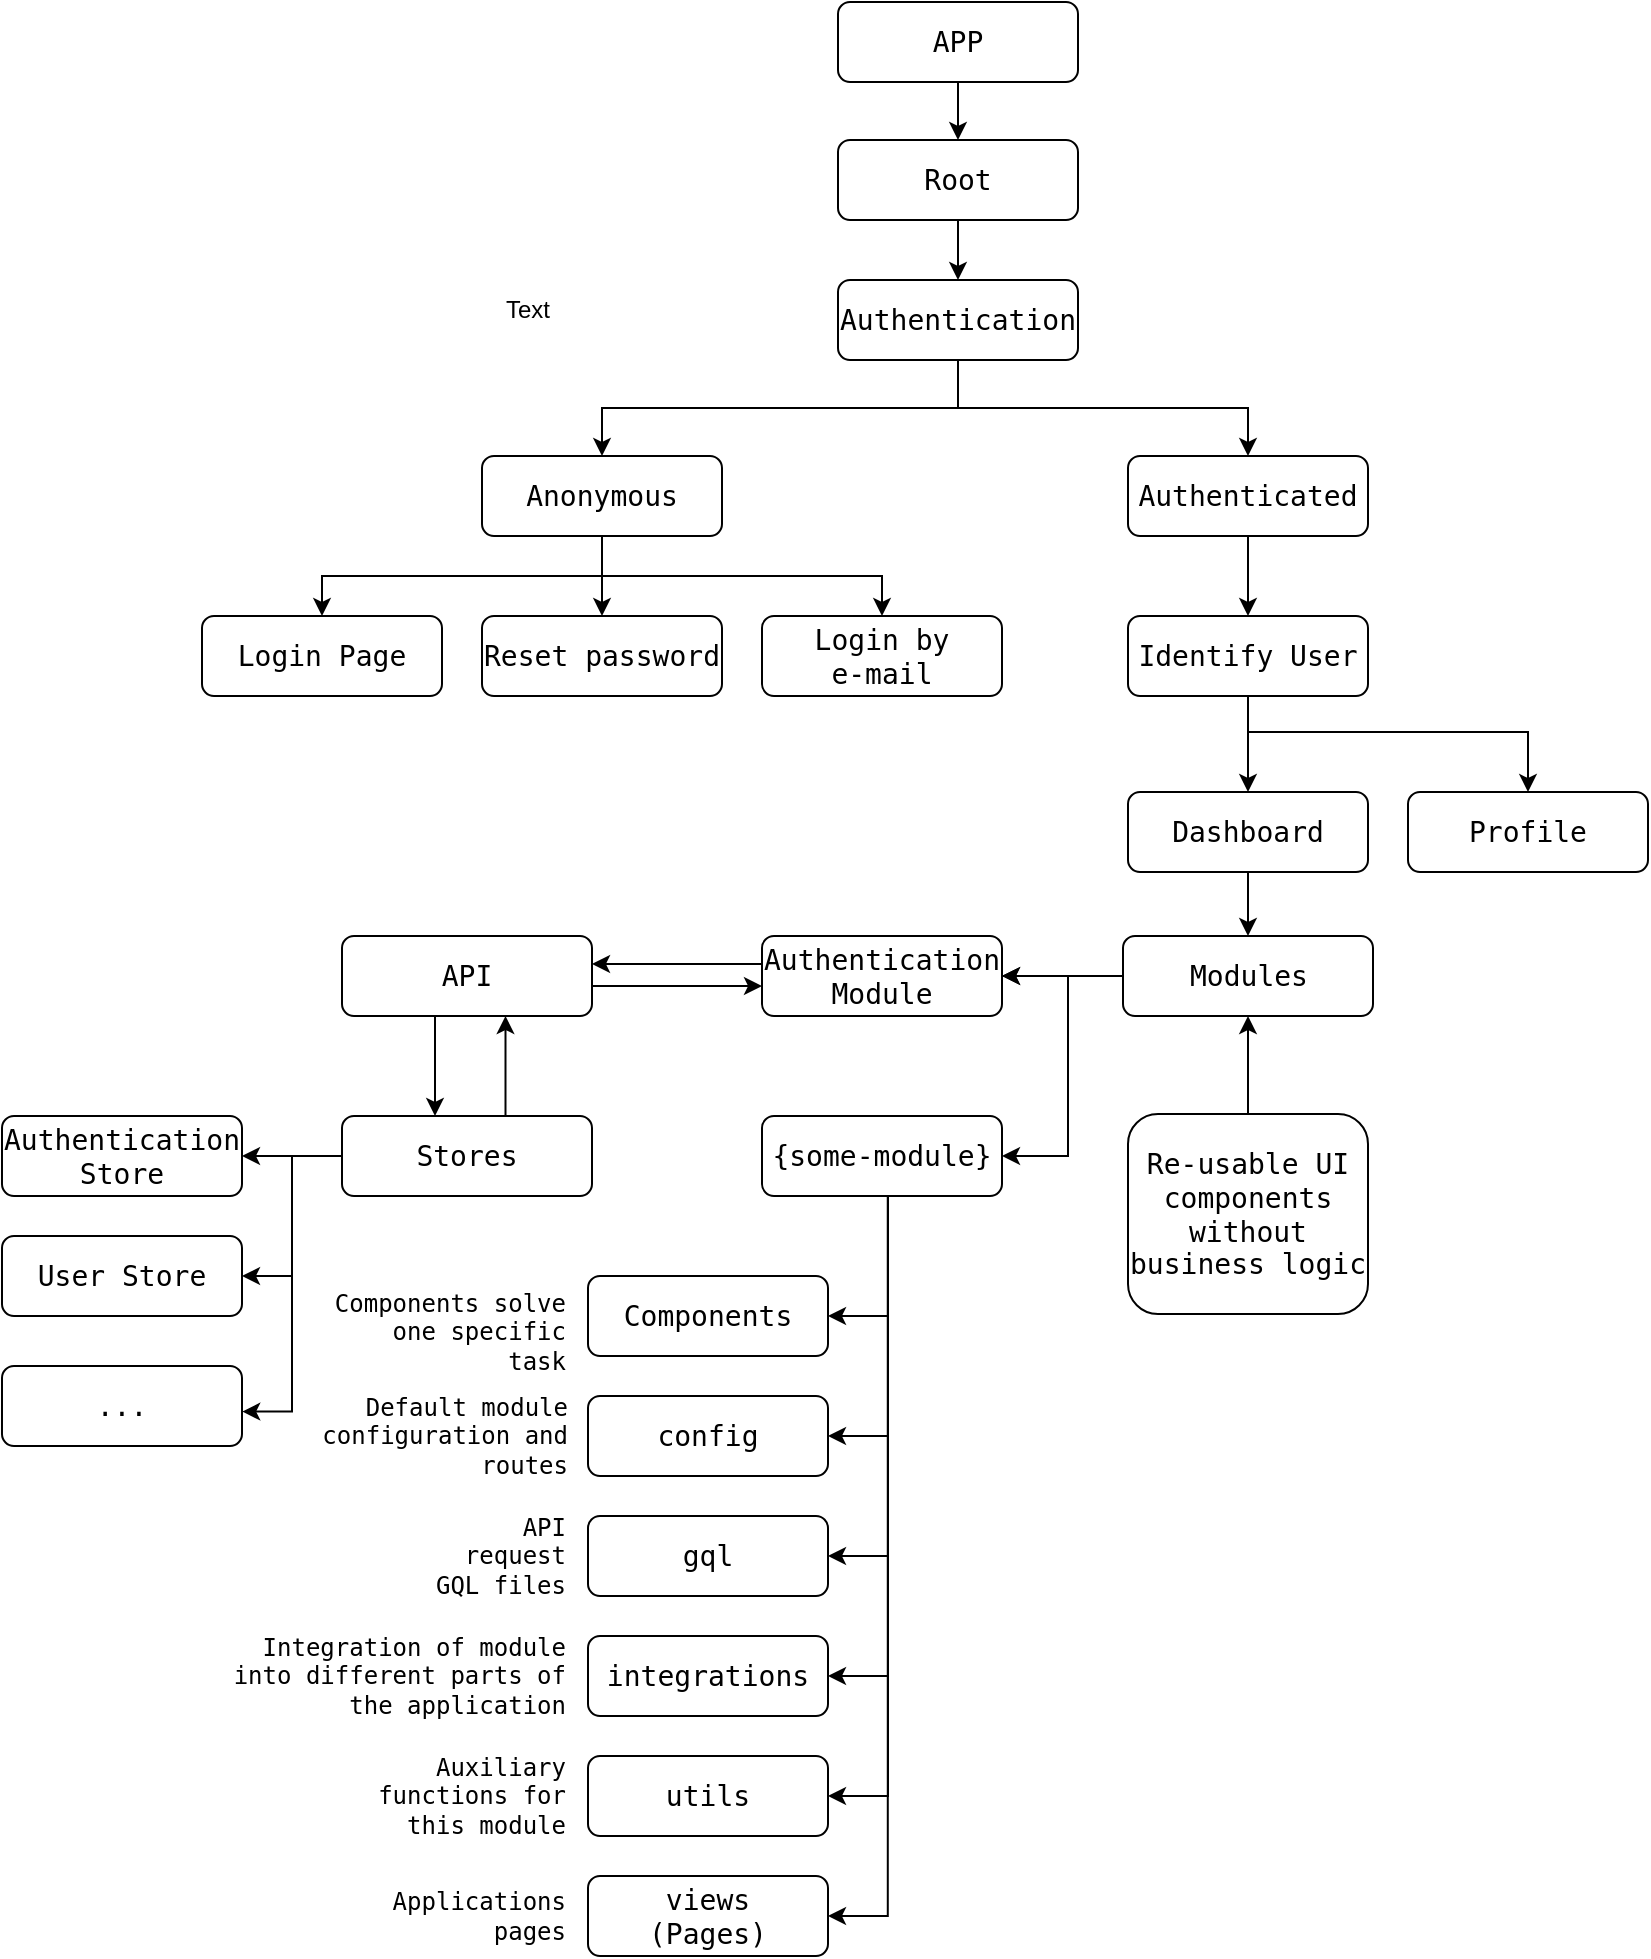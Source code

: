 <mxfile version="22.0.8" type="github">
  <diagram name="Page-1" id="8faaFUQ-8QC-oTlVmQn0">
    <mxGraphModel dx="2276" dy="751" grid="1" gridSize="10" guides="1" tooltips="1" connect="1" arrows="1" fold="1" page="1" pageScale="1" pageWidth="850" pageHeight="1100" math="0" shadow="0">
      <root>
        <mxCell id="0" />
        <mxCell id="1" parent="0" />
        <mxCell id="J4beB_igEW5IKAxdDDhX-3" style="edgeStyle=orthogonalEdgeStyle;rounded=0;orthogonalLoop=1;jettySize=auto;html=1;exitX=0.5;exitY=1;exitDx=0;exitDy=0;entryX=0.5;entryY=0;entryDx=0;entryDy=0;" parent="1" source="J4beB_igEW5IKAxdDDhX-1" target="J4beB_igEW5IKAxdDDhX-2" edge="1">
          <mxGeometry relative="1" as="geometry" />
        </mxCell>
        <mxCell id="J4beB_igEW5IKAxdDDhX-1" value="&lt;font style=&quot;font-size: 14px;&quot; face=&quot;monospace&quot;&gt;APP&lt;/font&gt;" style="rounded=1;whiteSpace=wrap;html=1;" parent="1" vertex="1">
          <mxGeometry x="365" y="41" width="120" height="40" as="geometry" />
        </mxCell>
        <mxCell id="J4beB_igEW5IKAxdDDhX-8" value="" style="edgeStyle=orthogonalEdgeStyle;rounded=0;orthogonalLoop=1;jettySize=auto;html=1;" parent="1" source="J4beB_igEW5IKAxdDDhX-2" target="J4beB_igEW5IKAxdDDhX-7" edge="1">
          <mxGeometry relative="1" as="geometry" />
        </mxCell>
        <mxCell id="J4beB_igEW5IKAxdDDhX-2" value="&lt;font style=&quot;font-size: 14px;&quot; face=&quot;monospace&quot;&gt;Root&lt;/font&gt;" style="rounded=1;whiteSpace=wrap;html=1;" parent="1" vertex="1">
          <mxGeometry x="365" y="110" width="120" height="40" as="geometry" />
        </mxCell>
        <mxCell id="rSWFoihY8Tw9ghbF8Qy2-16" style="edgeStyle=orthogonalEdgeStyle;rounded=0;orthogonalLoop=1;jettySize=auto;html=1;exitX=0.75;exitY=0;exitDx=0;exitDy=0;entryX=0.75;entryY=1;entryDx=0;entryDy=0;" edge="1" parent="1">
          <mxGeometry relative="1" as="geometry">
            <mxPoint x="198.75" y="598" as="sourcePoint" />
            <mxPoint x="198.75" y="548" as="targetPoint" />
          </mxGeometry>
        </mxCell>
        <mxCell id="rSWFoihY8Tw9ghbF8Qy2-17" value="" style="edgeStyle=orthogonalEdgeStyle;rounded=0;orthogonalLoop=1;jettySize=auto;html=1;" edge="1" parent="1" source="J4beB_igEW5IKAxdDDhX-4" target="J4beB_igEW5IKAxdDDhX-33">
          <mxGeometry relative="1" as="geometry" />
        </mxCell>
        <mxCell id="rSWFoihY8Tw9ghbF8Qy2-18" style="edgeStyle=orthogonalEdgeStyle;rounded=0;orthogonalLoop=1;jettySize=auto;html=1;exitX=0;exitY=0.75;exitDx=0;exitDy=0;entryX=1;entryY=0.5;entryDx=0;entryDy=0;" edge="1" parent="1" source="J4beB_igEW5IKAxdDDhX-4" target="J4beB_igEW5IKAxdDDhX-34">
          <mxGeometry relative="1" as="geometry">
            <Array as="points">
              <mxPoint x="117" y="618" />
              <mxPoint x="92" y="618" />
              <mxPoint x="92" y="678" />
            </Array>
          </mxGeometry>
        </mxCell>
        <mxCell id="J4beB_igEW5IKAxdDDhX-4" value="&lt;font style=&quot;font-size: 14px;&quot; face=&quot;monospace&quot;&gt;Stores&lt;/font&gt;" style="rounded=1;whiteSpace=wrap;html=1;" parent="1" vertex="1">
          <mxGeometry x="117" y="598" width="125" height="40" as="geometry" />
        </mxCell>
        <mxCell id="J4beB_igEW5IKAxdDDhX-23" style="edgeStyle=orthogonalEdgeStyle;rounded=0;orthogonalLoop=1;jettySize=auto;html=1;exitX=0.5;exitY=1;exitDx=0;exitDy=0;entryX=0.5;entryY=0;entryDx=0;entryDy=0;" parent="1" source="J4beB_igEW5IKAxdDDhX-7" target="J4beB_igEW5IKAxdDDhX-9" edge="1">
          <mxGeometry relative="1" as="geometry" />
        </mxCell>
        <mxCell id="rSWFoihY8Tw9ghbF8Qy2-40" style="edgeStyle=orthogonalEdgeStyle;rounded=0;orthogonalLoop=1;jettySize=auto;html=1;exitX=0.5;exitY=1;exitDx=0;exitDy=0;entryX=0.5;entryY=0;entryDx=0;entryDy=0;" edge="1" parent="1" source="J4beB_igEW5IKAxdDDhX-7" target="J4beB_igEW5IKAxdDDhX-10">
          <mxGeometry relative="1" as="geometry" />
        </mxCell>
        <mxCell id="J4beB_igEW5IKAxdDDhX-7" value="&lt;font style=&quot;font-size: 14px;&quot; face=&quot;monospace&quot;&gt;Authentication&lt;/font&gt;" style="rounded=1;whiteSpace=wrap;html=1;" parent="1" vertex="1">
          <mxGeometry x="365" y="180" width="120" height="40" as="geometry" />
        </mxCell>
        <mxCell id="J4beB_igEW5IKAxdDDhX-20" style="edgeStyle=orthogonalEdgeStyle;rounded=0;orthogonalLoop=1;jettySize=auto;html=1;exitX=0.5;exitY=1;exitDx=0;exitDy=0;entryX=0.5;entryY=0;entryDx=0;entryDy=0;" parent="1" source="J4beB_igEW5IKAxdDDhX-9" target="J4beB_igEW5IKAxdDDhX-18" edge="1">
          <mxGeometry relative="1" as="geometry" />
        </mxCell>
        <mxCell id="J4beB_igEW5IKAxdDDhX-21" style="edgeStyle=orthogonalEdgeStyle;rounded=0;orthogonalLoop=1;jettySize=auto;html=1;exitX=0.25;exitY=1;exitDx=0;exitDy=0;entryX=0.5;entryY=0;entryDx=0;entryDy=0;" parent="1" source="J4beB_igEW5IKAxdDDhX-9" target="J4beB_igEW5IKAxdDDhX-17" edge="1">
          <mxGeometry relative="1" as="geometry">
            <Array as="points">
              <mxPoint x="247" y="308" />
              <mxPoint x="247" y="328" />
              <mxPoint x="107" y="328" />
            </Array>
          </mxGeometry>
        </mxCell>
        <mxCell id="J4beB_igEW5IKAxdDDhX-22" style="edgeStyle=orthogonalEdgeStyle;rounded=0;orthogonalLoop=1;jettySize=auto;html=1;exitX=0.75;exitY=1;exitDx=0;exitDy=0;entryX=0.5;entryY=0;entryDx=0;entryDy=0;" parent="1" source="J4beB_igEW5IKAxdDDhX-9" target="J4beB_igEW5IKAxdDDhX-19" edge="1">
          <mxGeometry relative="1" as="geometry">
            <Array as="points">
              <mxPoint x="247" y="308" />
              <mxPoint x="247" y="328" />
              <mxPoint x="387" y="328" />
            </Array>
          </mxGeometry>
        </mxCell>
        <mxCell id="J4beB_igEW5IKAxdDDhX-9" value="&lt;font style=&quot;font-size: 14px;&quot; face=&quot;monospace&quot;&gt;Anonymous&lt;/font&gt;" style="rounded=1;whiteSpace=wrap;html=1;" parent="1" vertex="1">
          <mxGeometry x="187" y="268" width="120" height="40" as="geometry" />
        </mxCell>
        <mxCell id="J4beB_igEW5IKAxdDDhX-29" value="" style="edgeStyle=orthogonalEdgeStyle;rounded=0;orthogonalLoop=1;jettySize=auto;html=1;" parent="1" source="J4beB_igEW5IKAxdDDhX-10" target="J4beB_igEW5IKAxdDDhX-27" edge="1">
          <mxGeometry relative="1" as="geometry" />
        </mxCell>
        <mxCell id="J4beB_igEW5IKAxdDDhX-10" value="&lt;font style=&quot;font-size: 14px;&quot; face=&quot;monospace&quot;&gt;Authenticated&lt;/font&gt;" style="rounded=1;whiteSpace=wrap;html=1;" parent="1" vertex="1">
          <mxGeometry x="510" y="268" width="120" height="40" as="geometry" />
        </mxCell>
        <mxCell id="J4beB_igEW5IKAxdDDhX-17" value="&lt;font style=&quot;font-size: 14px;&quot; face=&quot;monospace&quot;&gt;Login Page&lt;/font&gt;" style="rounded=1;whiteSpace=wrap;html=1;" parent="1" vertex="1">
          <mxGeometry x="47" y="348" width="120" height="40" as="geometry" />
        </mxCell>
        <mxCell id="J4beB_igEW5IKAxdDDhX-18" value="&lt;font style=&quot;font-size: 14px;&quot; face=&quot;monospace&quot;&gt;Reset password&lt;/font&gt;" style="rounded=1;whiteSpace=wrap;html=1;" parent="1" vertex="1">
          <mxGeometry x="187" y="348" width="120" height="40" as="geometry" />
        </mxCell>
        <mxCell id="J4beB_igEW5IKAxdDDhX-19" value="&lt;font style=&quot;font-size: 14px;&quot; face=&quot;monospace&quot;&gt;Login by&lt;br&gt;e-mail&lt;/font&gt;" style="rounded=1;whiteSpace=wrap;html=1;" parent="1" vertex="1">
          <mxGeometry x="327" y="348" width="120" height="40" as="geometry" />
        </mxCell>
        <mxCell id="J4beB_igEW5IKAxdDDhX-30" value="" style="edgeStyle=orthogonalEdgeStyle;rounded=0;orthogonalLoop=1;jettySize=auto;html=1;" parent="1" source="J4beB_igEW5IKAxdDDhX-27" target="J4beB_igEW5IKAxdDDhX-28" edge="1">
          <mxGeometry relative="1" as="geometry" />
        </mxCell>
        <mxCell id="J4beB_igEW5IKAxdDDhX-32" style="edgeStyle=orthogonalEdgeStyle;rounded=0;orthogonalLoop=1;jettySize=auto;html=1;entryX=0.5;entryY=0;entryDx=0;entryDy=0;" parent="1" source="J4beB_igEW5IKAxdDDhX-27" target="J4beB_igEW5IKAxdDDhX-31" edge="1">
          <mxGeometry relative="1" as="geometry">
            <Array as="points">
              <mxPoint x="570" y="406" />
              <mxPoint x="710" y="406" />
            </Array>
          </mxGeometry>
        </mxCell>
        <mxCell id="J4beB_igEW5IKAxdDDhX-27" value="&lt;font style=&quot;font-size: 14px;&quot; face=&quot;monospace&quot;&gt;Identify User&lt;/font&gt;" style="rounded=1;whiteSpace=wrap;html=1;" parent="1" vertex="1">
          <mxGeometry x="510" y="348" width="120" height="40" as="geometry" />
        </mxCell>
        <mxCell id="rSWFoihY8Tw9ghbF8Qy2-20" value="" style="edgeStyle=orthogonalEdgeStyle;rounded=0;orthogonalLoop=1;jettySize=auto;html=1;" edge="1" parent="1" source="J4beB_igEW5IKAxdDDhX-28" target="J4beB_igEW5IKAxdDDhX-39">
          <mxGeometry relative="1" as="geometry" />
        </mxCell>
        <mxCell id="J4beB_igEW5IKAxdDDhX-28" value="&lt;font style=&quot;font-size: 14px;&quot; face=&quot;monospace&quot;&gt;Dashboard&lt;/font&gt;" style="rounded=1;whiteSpace=wrap;html=1;" parent="1" vertex="1">
          <mxGeometry x="510" y="436" width="120" height="40" as="geometry" />
        </mxCell>
        <mxCell id="J4beB_igEW5IKAxdDDhX-31" value="&lt;font style=&quot;font-size: 14px;&quot; face=&quot;monospace&quot;&gt;Profile&lt;/font&gt;" style="rounded=1;whiteSpace=wrap;html=1;" parent="1" vertex="1">
          <mxGeometry x="650" y="436" width="120" height="40" as="geometry" />
        </mxCell>
        <mxCell id="J4beB_igEW5IKAxdDDhX-33" value="&lt;font style=&quot;&quot; face=&quot;monospace&quot;&gt;&lt;span style=&quot;font-size: 14px;&quot;&gt;Authentication&lt;br&gt;&lt;/span&gt;&lt;/font&gt;&lt;font style=&quot;font-size: 14px;&quot; face=&quot;monospace&quot;&gt;Store&lt;/font&gt;" style="rounded=1;whiteSpace=wrap;html=1;" parent="1" vertex="1">
          <mxGeometry x="-53" y="598" width="120" height="40" as="geometry" />
        </mxCell>
        <mxCell id="J4beB_igEW5IKAxdDDhX-34" value="&lt;font style=&quot;font-size: 14px;&quot; face=&quot;monospace&quot;&gt;User Store&lt;/font&gt;" style="rounded=1;whiteSpace=wrap;html=1;" parent="1" vertex="1">
          <mxGeometry x="-53" y="658" width="120" height="40" as="geometry" />
        </mxCell>
        <mxCell id="rSWFoihY8Tw9ghbF8Qy2-3" value="" style="edgeStyle=orthogonalEdgeStyle;rounded=0;orthogonalLoop=1;jettySize=auto;html=1;" edge="1" parent="1" source="J4beB_igEW5IKAxdDDhX-39" target="J4beB_igEW5IKAxdDDhX-41">
          <mxGeometry relative="1" as="geometry" />
        </mxCell>
        <mxCell id="rSWFoihY8Tw9ghbF8Qy2-4" style="edgeStyle=orthogonalEdgeStyle;rounded=0;orthogonalLoop=1;jettySize=auto;html=1;" edge="1" parent="1" source="J4beB_igEW5IKAxdDDhX-41" target="J4beB_igEW5IKAxdDDhX-45">
          <mxGeometry relative="1" as="geometry">
            <Array as="points">
              <mxPoint x="480" y="528" />
              <mxPoint x="480" y="618" />
            </Array>
          </mxGeometry>
        </mxCell>
        <mxCell id="J4beB_igEW5IKAxdDDhX-39" value="&lt;font style=&quot;font-size: 14px;&quot; face=&quot;monospace&quot;&gt;Modules&lt;/font&gt;" style="rounded=1;whiteSpace=wrap;html=1;" parent="1" vertex="1">
          <mxGeometry x="507.5" y="508" width="125" height="40" as="geometry" />
        </mxCell>
        <mxCell id="rSWFoihY8Tw9ghbF8Qy2-9" style="edgeStyle=orthogonalEdgeStyle;rounded=0;orthogonalLoop=1;jettySize=auto;html=1;entryX=0.5;entryY=1;entryDx=0;entryDy=0;" edge="1" parent="1" source="J4beB_igEW5IKAxdDDhX-43" target="J4beB_igEW5IKAxdDDhX-39">
          <mxGeometry relative="1" as="geometry">
            <mxPoint x="545" y="547" as="targetPoint" />
            <mxPoint x="545" y="707" as="sourcePoint" />
          </mxGeometry>
        </mxCell>
        <mxCell id="J4beB_igEW5IKAxdDDhX-43" value="&lt;font style=&quot;font-size: 14px;&quot; face=&quot;monospace&quot;&gt;Re-usable UI components&lt;br&gt;&lt;/font&gt;&lt;code&gt;&lt;font style=&quot;font-size: 14px;&quot;&gt;without business logic&lt;/font&gt;&lt;/code&gt;" style="rounded=1;whiteSpace=wrap;html=1;" parent="1" vertex="1">
          <mxGeometry x="510" y="597" width="120" height="100" as="geometry" />
        </mxCell>
        <mxCell id="rSWFoihY8Tw9ghbF8Qy2-32" style="edgeStyle=orthogonalEdgeStyle;rounded=0;orthogonalLoop=1;jettySize=auto;html=1;exitX=0.5;exitY=1;exitDx=0;exitDy=0;entryX=1;entryY=0.5;entryDx=0;entryDy=0;" edge="1" parent="1" source="J4beB_igEW5IKAxdDDhX-45" target="rSWFoihY8Tw9ghbF8Qy2-26">
          <mxGeometry relative="1" as="geometry">
            <Array as="points">
              <mxPoint x="390" y="638" />
              <mxPoint x="390" y="698" />
            </Array>
          </mxGeometry>
        </mxCell>
        <mxCell id="rSWFoihY8Tw9ghbF8Qy2-33" style="edgeStyle=orthogonalEdgeStyle;rounded=0;orthogonalLoop=1;jettySize=auto;html=1;exitX=0.75;exitY=1;exitDx=0;exitDy=0;entryX=1;entryY=0.5;entryDx=0;entryDy=0;" edge="1" parent="1" source="J4beB_igEW5IKAxdDDhX-45" target="rSWFoihY8Tw9ghbF8Qy2-27">
          <mxGeometry relative="1" as="geometry">
            <Array as="points">
              <mxPoint x="390" y="638" />
              <mxPoint x="390" y="758" />
            </Array>
          </mxGeometry>
        </mxCell>
        <mxCell id="rSWFoihY8Tw9ghbF8Qy2-37" style="edgeStyle=orthogonalEdgeStyle;rounded=0;orthogonalLoop=1;jettySize=auto;html=1;exitX=0.524;exitY=0.979;exitDx=0;exitDy=0;entryX=1;entryY=0.5;entryDx=0;entryDy=0;exitPerimeter=0;" edge="1" parent="1" source="J4beB_igEW5IKAxdDDhX-45" target="rSWFoihY8Tw9ghbF8Qy2-31">
          <mxGeometry relative="1" as="geometry">
            <Array as="points">
              <mxPoint x="390" y="998" />
            </Array>
          </mxGeometry>
        </mxCell>
        <mxCell id="rSWFoihY8Tw9ghbF8Qy2-54" style="edgeStyle=orthogonalEdgeStyle;rounded=0;orthogonalLoop=1;jettySize=auto;html=1;exitX=0.75;exitY=1;exitDx=0;exitDy=0;entryX=1;entryY=0.5;entryDx=0;entryDy=0;" edge="1" parent="1" source="J4beB_igEW5IKAxdDDhX-45" target="rSWFoihY8Tw9ghbF8Qy2-28">
          <mxGeometry relative="1" as="geometry">
            <Array as="points">
              <mxPoint x="390" y="638" />
              <mxPoint x="390" y="818" />
            </Array>
          </mxGeometry>
        </mxCell>
        <mxCell id="rSWFoihY8Tw9ghbF8Qy2-55" style="edgeStyle=orthogonalEdgeStyle;rounded=0;orthogonalLoop=1;jettySize=auto;html=1;exitX=0.75;exitY=1;exitDx=0;exitDy=0;entryX=1;entryY=0.5;entryDx=0;entryDy=0;" edge="1" parent="1" source="J4beB_igEW5IKAxdDDhX-45" target="rSWFoihY8Tw9ghbF8Qy2-29">
          <mxGeometry relative="1" as="geometry">
            <Array as="points">
              <mxPoint x="390" y="638" />
              <mxPoint x="390" y="878" />
            </Array>
          </mxGeometry>
        </mxCell>
        <mxCell id="rSWFoihY8Tw9ghbF8Qy2-56" style="edgeStyle=orthogonalEdgeStyle;rounded=0;orthogonalLoop=1;jettySize=auto;html=1;exitX=0.75;exitY=1;exitDx=0;exitDy=0;entryX=1;entryY=0.5;entryDx=0;entryDy=0;" edge="1" parent="1" source="J4beB_igEW5IKAxdDDhX-45" target="rSWFoihY8Tw9ghbF8Qy2-30">
          <mxGeometry relative="1" as="geometry">
            <Array as="points">
              <mxPoint x="390" y="638" />
              <mxPoint x="390" y="938" />
            </Array>
          </mxGeometry>
        </mxCell>
        <mxCell id="J4beB_igEW5IKAxdDDhX-45" value="&lt;code&gt;&lt;font style=&quot;font-size: 14px;&quot;&gt;{some-module&lt;span class=&quot;o&quot;&gt;}&lt;/span&gt;&lt;/font&gt;&lt;/code&gt;" style="rounded=1;whiteSpace=wrap;html=1;" parent="1" vertex="1">
          <mxGeometry x="327" y="598" width="120" height="40" as="geometry" />
        </mxCell>
        <mxCell id="rSWFoihY8Tw9ghbF8Qy2-7" style="edgeStyle=orthogonalEdgeStyle;rounded=0;orthogonalLoop=1;jettySize=auto;html=1;exitX=1;exitY=0.75;exitDx=0;exitDy=0;entryX=0;entryY=0.75;entryDx=0;entryDy=0;" edge="1" parent="1">
          <mxGeometry relative="1" as="geometry">
            <mxPoint x="242" y="533" as="sourcePoint" />
            <mxPoint x="327" y="533" as="targetPoint" />
          </mxGeometry>
        </mxCell>
        <mxCell id="rSWFoihY8Tw9ghbF8Qy2-15" value="" style="edgeStyle=orthogonalEdgeStyle;rounded=0;orthogonalLoop=1;jettySize=auto;html=1;" edge="1" parent="1">
          <mxGeometry relative="1" as="geometry">
            <mxPoint x="163.5" y="548" as="sourcePoint" />
            <mxPoint x="163.5" y="598" as="targetPoint" />
          </mxGeometry>
        </mxCell>
        <mxCell id="rSWFoihY8Tw9ghbF8Qy2-1" value="&lt;font face=&quot;monospace&quot; style=&quot;font-size: 14px;&quot;&gt;API&lt;/font&gt;" style="rounded=1;whiteSpace=wrap;html=1;" vertex="1" parent="1">
          <mxGeometry x="117" y="508" width="125" height="40" as="geometry" />
        </mxCell>
        <mxCell id="rSWFoihY8Tw9ghbF8Qy2-5" value="" style="edgeStyle=orthogonalEdgeStyle;rounded=0;orthogonalLoop=1;jettySize=auto;html=1;" edge="1" parent="1" source="J4beB_igEW5IKAxdDDhX-39" target="J4beB_igEW5IKAxdDDhX-41">
          <mxGeometry relative="1" as="geometry">
            <mxPoint x="480" y="528" as="sourcePoint" />
            <mxPoint x="360" y="588" as="targetPoint" />
          </mxGeometry>
        </mxCell>
        <mxCell id="rSWFoihY8Tw9ghbF8Qy2-6" value="" style="edgeStyle=orthogonalEdgeStyle;rounded=0;orthogonalLoop=1;jettySize=auto;html=1;" edge="1" parent="1">
          <mxGeometry relative="1" as="geometry">
            <mxPoint x="327" y="522" as="sourcePoint" />
            <mxPoint x="242" y="522" as="targetPoint" />
          </mxGeometry>
        </mxCell>
        <mxCell id="J4beB_igEW5IKAxdDDhX-41" value="&lt;font face=&quot;monospace&quot;&gt;&lt;font style=&quot;font-size: 14px;&quot;&gt;Authentication&lt;br&gt;Module&lt;/font&gt;&lt;br&gt;&lt;/font&gt;" style="rounded=1;whiteSpace=wrap;html=1;" parent="1" vertex="1">
          <mxGeometry x="327" y="508" width="120" height="40" as="geometry" />
        </mxCell>
        <mxCell id="rSWFoihY8Tw9ghbF8Qy2-21" value="&lt;font style=&quot;font-size: 14px;&quot; face=&quot;monospace&quot;&gt;...&lt;/font&gt;" style="rounded=1;whiteSpace=wrap;html=1;" vertex="1" parent="1">
          <mxGeometry x="-53" y="723" width="120" height="40" as="geometry" />
        </mxCell>
        <mxCell id="rSWFoihY8Tw9ghbF8Qy2-25" style="edgeStyle=orthogonalEdgeStyle;rounded=0;orthogonalLoop=1;jettySize=auto;html=1;exitX=0;exitY=0.75;exitDx=0;exitDy=0;entryX=1.001;entryY=0.57;entryDx=0;entryDy=0;entryPerimeter=0;" edge="1" parent="1" source="J4beB_igEW5IKAxdDDhX-4" target="rSWFoihY8Tw9ghbF8Qy2-21">
          <mxGeometry relative="1" as="geometry">
            <Array as="points">
              <mxPoint x="117" y="618" />
              <mxPoint x="92" y="618" />
              <mxPoint x="92" y="746" />
            </Array>
          </mxGeometry>
        </mxCell>
        <mxCell id="rSWFoihY8Tw9ghbF8Qy2-26" value="&lt;code&gt;&lt;font style=&quot;&quot;&gt;&lt;span style=&quot;font-size: 14px;&quot;&gt;Components&lt;/span&gt;&lt;br&gt;&lt;/font&gt;&lt;/code&gt;" style="rounded=1;whiteSpace=wrap;html=1;" vertex="1" parent="1">
          <mxGeometry x="240" y="678" width="120" height="40" as="geometry" />
        </mxCell>
        <mxCell id="rSWFoihY8Tw9ghbF8Qy2-27" value="&lt;code&gt;&lt;font style=&quot;&quot;&gt;&lt;span style=&quot;font-size: 14px;&quot;&gt;config&lt;/span&gt;&lt;br&gt;&lt;/font&gt;&lt;/code&gt;" style="rounded=1;whiteSpace=wrap;html=1;" vertex="1" parent="1">
          <mxGeometry x="240" y="738" width="120" height="40" as="geometry" />
        </mxCell>
        <mxCell id="rSWFoihY8Tw9ghbF8Qy2-28" value="&lt;code&gt;&lt;font style=&quot;&quot;&gt;&lt;span style=&quot;font-size: 14px;&quot;&gt;gql&lt;/span&gt;&lt;br&gt;&lt;/font&gt;&lt;/code&gt;" style="rounded=1;whiteSpace=wrap;html=1;" vertex="1" parent="1">
          <mxGeometry x="240" y="798" width="120" height="40" as="geometry" />
        </mxCell>
        <mxCell id="rSWFoihY8Tw9ghbF8Qy2-29" value="&lt;code&gt;&lt;font style=&quot;&quot;&gt;&lt;code&gt;&lt;font style=&quot;font-size: 14px;&quot;&gt;integrations&lt;/font&gt;&lt;/code&gt;&lt;br&gt;&lt;/font&gt;&lt;/code&gt;" style="rounded=1;whiteSpace=wrap;html=1;" vertex="1" parent="1">
          <mxGeometry x="240" y="858" width="120" height="40" as="geometry" />
        </mxCell>
        <mxCell id="rSWFoihY8Tw9ghbF8Qy2-30" value="&lt;code&gt;&lt;font style=&quot;&quot;&gt;&lt;code&gt;&lt;font style=&quot;font-size: 14px;&quot;&gt;utils&lt;/font&gt;&lt;/code&gt;&lt;br&gt;&lt;/font&gt;&lt;/code&gt;" style="rounded=1;whiteSpace=wrap;html=1;" vertex="1" parent="1">
          <mxGeometry x="240" y="918" width="120" height="40" as="geometry" />
        </mxCell>
        <mxCell id="rSWFoihY8Tw9ghbF8Qy2-31" value="&lt;code&gt;&lt;font style=&quot;&quot;&gt;&lt;font style=&quot;font-size: 14px;&quot;&gt;&lt;code&gt;&lt;font style=&quot;&quot;&gt;views&lt;br&gt;&lt;/font&gt;&lt;/code&gt;(Pages)&lt;/font&gt;&lt;br&gt;&lt;/font&gt;&lt;/code&gt;" style="rounded=1;whiteSpace=wrap;html=1;" vertex="1" parent="1">
          <mxGeometry x="240" y="978" width="120" height="40" as="geometry" />
        </mxCell>
        <mxCell id="rSWFoihY8Tw9ghbF8Qy2-45" value="Text" style="text;html=1;strokeColor=none;fillColor=none;align=center;verticalAlign=middle;whiteSpace=wrap;rounded=0;" vertex="1" parent="1">
          <mxGeometry x="180" y="180" width="60" height="30" as="geometry" />
        </mxCell>
        <mxCell id="rSWFoihY8Tw9ghbF8Qy2-46" value="&lt;code&gt;Components solve&lt;br&gt;one specific task&lt;/code&gt;" style="text;whiteSpace=wrap;html=1;align=right;" vertex="1" parent="1">
          <mxGeometry x="111" y="678" width="120" height="40" as="geometry" />
        </mxCell>
        <mxCell id="rSWFoihY8Tw9ghbF8Qy2-47" value="&lt;code&gt;Applications pages&lt;/code&gt;" style="text;html=1;strokeColor=none;fillColor=none;align=right;verticalAlign=middle;whiteSpace=wrap;rounded=0;" vertex="1" parent="1">
          <mxGeometry x="144" y="983" width="87" height="30" as="geometry" />
        </mxCell>
        <mxCell id="rSWFoihY8Tw9ghbF8Qy2-48" value="&lt;code&gt;Auxiliary functions for this module&lt;/code&gt;" style="text;html=1;strokeColor=none;fillColor=none;align=right;verticalAlign=middle;whiteSpace=wrap;rounded=0;" vertex="1" parent="1">
          <mxGeometry x="101" y="923" width="130" height="30" as="geometry" />
        </mxCell>
        <mxCell id="rSWFoihY8Tw9ghbF8Qy2-49" value="&lt;code&gt;API request GQL files&lt;/code&gt;" style="text;html=1;strokeColor=none;fillColor=none;align=right;verticalAlign=middle;whiteSpace=wrap;rounded=0;" vertex="1" parent="1">
          <mxGeometry x="150" y="803" width="81" height="30" as="geometry" />
        </mxCell>
        <mxCell id="rSWFoihY8Tw9ghbF8Qy2-50" value="&lt;code&gt;Default module configuration and routes&lt;/code&gt;" style="text;html=1;strokeColor=none;fillColor=none;align=right;verticalAlign=middle;whiteSpace=wrap;rounded=0;" vertex="1" parent="1">
          <mxGeometry x="58.5" y="722" width="172.5" height="72" as="geometry" />
        </mxCell>
        <mxCell id="rSWFoihY8Tw9ghbF8Qy2-52" value="&lt;code&gt;Integration of module into different parts of the application&lt;/code&gt;" style="text;html=1;strokeColor=none;fillColor=none;align=right;verticalAlign=middle;whiteSpace=wrap;rounded=0;" vertex="1" parent="1">
          <mxGeometry x="51" y="863" width="180" height="30" as="geometry" />
        </mxCell>
      </root>
    </mxGraphModel>
  </diagram>
</mxfile>
